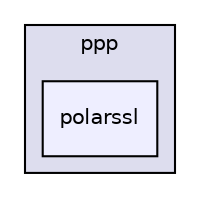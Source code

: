 digraph "C:/Dev/git/UbixOS/sys/include/netif/ppp/polarssl" {
  compound=true
  node [ fontsize="10", fontname="Helvetica"];
  edge [ labelfontsize="10", labelfontname="Helvetica"];
  subgraph clusterdir_60a47962a3554048f3afe735257bc308 {
    graph [ bgcolor="#ddddee", pencolor="black", label="ppp" fontname="Helvetica", fontsize="10", URL="dir_60a47962a3554048f3afe735257bc308.html"]
  dir_a3e33ddc49fc07e4150ded69ff193142 [shape=box, label="polarssl", style="filled", fillcolor="#eeeeff", pencolor="black", URL="dir_a3e33ddc49fc07e4150ded69ff193142.html"];
  }
}
